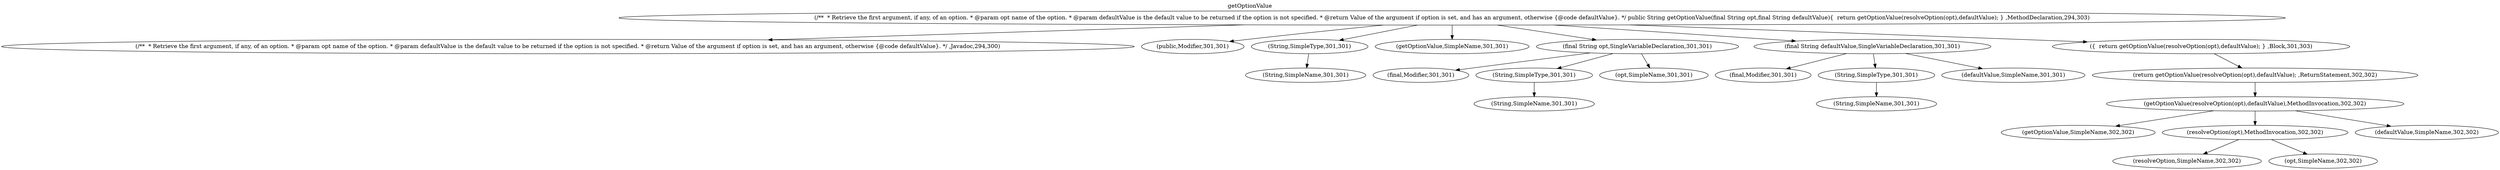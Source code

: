digraph "DirectedGraph" {
graph [label = "getOptionValue", labelloc=t, concentrate = true];
"838473569" [ label="(/**  * Retrieve the first argument, if any, of an option. * @param opt name of the option. * @param defaultValue is the default value to be returned if the option is not specified. * @return Value of the argument if option is set, and has an argument, otherwise {@code defaultValue}. */ public String getOptionValue(final String opt,final String defaultValue){  return getOptionValue(resolveOption(opt),defaultValue); } ,MethodDeclaration,294,303)" type=31 startLineNumber=294 endLineNumber=303 ]
"9797126" [ label="(/**  * Retrieve the first argument, if any, of an option. * @param opt name of the option. * @param defaultValue is the default value to be returned if the option is not specified. * @return Value of the argument if option is set, and has an argument, otherwise {@code defaultValue}. */ ,Javadoc,294,300)" type=29 startLineNumber=294 endLineNumber=300 ]
"844112759" [ label="(public,Modifier,301,301)" type=83 startLineNumber=301 endLineNumber=301 ]
"739973450" [ label="(String,SimpleType,301,301)" type=43 startLineNumber=301 endLineNumber=301 ]
"1304117943" [ label="(String,SimpleName,301,301)" type=42 startLineNumber=301 endLineNumber=301 ]
"1727361096" [ label="(getOptionValue,SimpleName,301,301)" type=42 startLineNumber=301 endLineNumber=301 ]
"1426963578" [ label="(final String opt,SingleVariableDeclaration,301,301)" type=44 startLineNumber=301 endLineNumber=301 ]
"556281560" [ label="(final,Modifier,301,301)" type=83 startLineNumber=301 endLineNumber=301 ]
"915500720" [ label="(String,SimpleType,301,301)" type=43 startLineNumber=301 endLineNumber=301 ]
"2074820378" [ label="(String,SimpleName,301,301)" type=42 startLineNumber=301 endLineNumber=301 ]
"1132307065" [ label="(opt,SimpleName,301,301)" type=42 startLineNumber=301 endLineNumber=301 ]
"599984672" [ label="(final String defaultValue,SingleVariableDeclaration,301,301)" type=44 startLineNumber=301 endLineNumber=301 ]
"505021446" [ label="(final,Modifier,301,301)" type=83 startLineNumber=301 endLineNumber=301 ]
"1022081840" [ label="(String,SimpleType,301,301)" type=43 startLineNumber=301 endLineNumber=301 ]
"313239742" [ label="(String,SimpleName,301,301)" type=42 startLineNumber=301 endLineNumber=301 ]
"688005825" [ label="(defaultValue,SimpleName,301,301)" type=42 startLineNumber=301 endLineNumber=301 ]
"1744189907" [ label="({  return getOptionValue(resolveOption(opt),defaultValue); } ,Block,301,303)" type=8 startLineNumber=301 endLineNumber=303 ]
"103103526" [ label="(return getOptionValue(resolveOption(opt),defaultValue); ,ReturnStatement,302,302)" type=41 startLineNumber=302 endLineNumber=302 ]
"1225038340" [ label="(getOptionValue(resolveOption(opt),defaultValue),MethodInvocation,302,302)" type=32 startLineNumber=302 endLineNumber=302 ]
"1906879951" [ label="(getOptionValue,SimpleName,302,302)" type=42 startLineNumber=302 endLineNumber=302 ]
"658909832" [ label="(resolveOption(opt),MethodInvocation,302,302)" type=32 startLineNumber=302 endLineNumber=302 ]
"137225802" [ label="(resolveOption,SimpleName,302,302)" type=42 startLineNumber=302 endLineNumber=302 ]
"1704237553" [ label="(opt,SimpleName,302,302)" type=42 startLineNumber=302 endLineNumber=302 ]
"1374066265" [ label="(defaultValue,SimpleName,302,302)" type=42 startLineNumber=302 endLineNumber=302 ]
"838473569" -> "9797126"
"838473569" -> "844112759"
"838473569" -> "739973450"
"739973450" -> "1304117943"
"838473569" -> "1727361096"
"838473569" -> "1426963578"
"1426963578" -> "556281560"
"1426963578" -> "915500720"
"915500720" -> "2074820378"
"1426963578" -> "1132307065"
"838473569" -> "599984672"
"599984672" -> "505021446"
"599984672" -> "1022081840"
"1022081840" -> "313239742"
"599984672" -> "688005825"
"838473569" -> "1744189907"
"1744189907" -> "103103526"
"103103526" -> "1225038340"
"1225038340" -> "1906879951"
"1225038340" -> "658909832"
"658909832" -> "137225802"
"658909832" -> "1704237553"
"1225038340" -> "1374066265"
}
